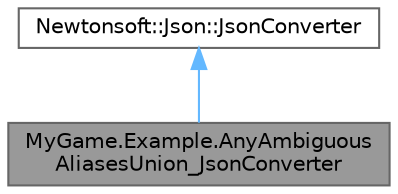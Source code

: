 digraph "MyGame.Example.AnyAmbiguousAliasesUnion_JsonConverter"
{
 // LATEX_PDF_SIZE
  bgcolor="transparent";
  edge [fontname=Helvetica,fontsize=10,labelfontname=Helvetica,labelfontsize=10];
  node [fontname=Helvetica,fontsize=10,shape=box,height=0.2,width=0.4];
  Node1 [id="Node000001",label="MyGame.Example.AnyAmbiguous\lAliasesUnion_JsonConverter",height=0.2,width=0.4,color="gray40", fillcolor="grey60", style="filled", fontcolor="black",tooltip=" "];
  Node2 -> Node1 [id="edge2_Node000001_Node000002",dir="back",color="steelblue1",style="solid",tooltip=" "];
  Node2 [id="Node000002",label="Newtonsoft::Json::JsonConverter",height=0.2,width=0.4,color="gray40", fillcolor="white", style="filled",tooltip=" "];
}
